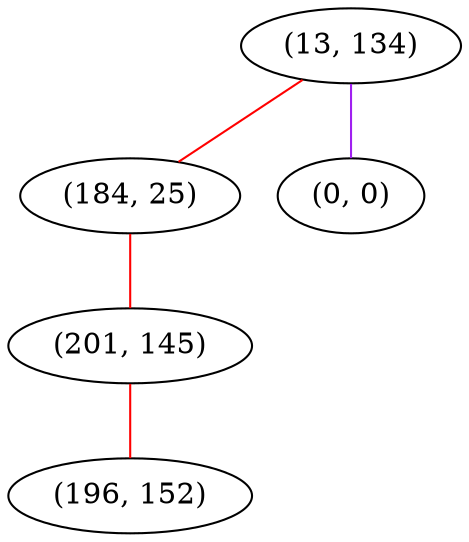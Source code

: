 graph "" {
"(13, 134)";
"(184, 25)";
"(0, 0)";
"(201, 145)";
"(196, 152)";
"(13, 134)" -- "(184, 25)"  [color=red, key=0, weight=1];
"(13, 134)" -- "(0, 0)"  [color=purple, key=0, weight=4];
"(184, 25)" -- "(201, 145)"  [color=red, key=0, weight=1];
"(201, 145)" -- "(196, 152)"  [color=red, key=0, weight=1];
}
